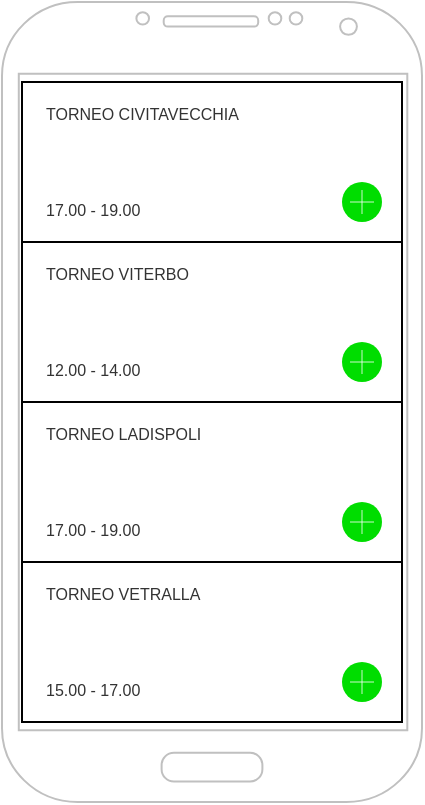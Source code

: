 <mxfile version="14.2.7" type="github">
  <diagram id="aB4EEXJy258UfXPvWzpP" name="Page-1">
    <mxGraphModel dx="981" dy="548" grid="0" gridSize="10" guides="1" tooltips="1" connect="1" arrows="1" fold="1" page="1" pageScale="1" pageWidth="2000" pageHeight="1600" math="0" shadow="0">
      <root>
        <mxCell id="0" />
        <mxCell id="1" parent="0" />
        <mxCell id="I7u1v-EpFPIjkbzIhD2q-1" value="" style="verticalLabelPosition=bottom;verticalAlign=top;html=1;shadow=0;dashed=0;strokeWidth=1;shape=mxgraph.android.phone2;strokeColor=#c0c0c0;" vertex="1" parent="1">
          <mxGeometry x="620" y="200" width="210" height="400" as="geometry" />
        </mxCell>
        <mxCell id="I7u1v-EpFPIjkbzIhD2q-2" value="" style="strokeWidth=1;html=1;shadow=0;dashed=0;shape=mxgraph.android.rrect;rSize=0;" vertex="1" parent="1">
          <mxGeometry x="630" y="240" width="190" height="320" as="geometry" />
        </mxCell>
        <mxCell id="I7u1v-EpFPIjkbzIhD2q-3" value="TORNEO CIVITAVECCHIA&lt;br&gt;&lt;br&gt;&lt;br&gt;&lt;br&gt;&lt;br&gt;17.00 - 19.00&lt;br&gt;" style="strokeColor=inherit;fillColor=inherit;gradientColor=inherit;strokeWidth=1;html=1;shadow=0;dashed=0;shape=mxgraph.android.rrect;rSize=0;align=left;spacingLeft=10;fontSize=8;fontColor=#333333;" vertex="1" parent="I7u1v-EpFPIjkbzIhD2q-2">
          <mxGeometry width="190" height="80" as="geometry" />
        </mxCell>
        <mxCell id="I7u1v-EpFPIjkbzIhD2q-4" value="Menu Item 2" style="strokeColor=inherit;fillColor=inherit;gradientColor=inherit;strokeWidth=1;html=1;shadow=0;dashed=0;shape=mxgraph.android.rrect;rSize=0;align=left;spacingLeft=10;fontSize=8;fontColor=#333333;" vertex="1" parent="I7u1v-EpFPIjkbzIhD2q-2">
          <mxGeometry y="80" width="190" height="80" as="geometry" />
        </mxCell>
        <mxCell id="I7u1v-EpFPIjkbzIhD2q-5" value="Menu Item 3" style="strokeColor=inherit;fillColor=inherit;gradientColor=inherit;strokeWidth=1;html=1;shadow=0;dashed=0;shape=mxgraph.android.rrect;rSize=0;align=left;spacingLeft=10;fontSize=8;fontColor=#333333;" vertex="1" parent="I7u1v-EpFPIjkbzIhD2q-2">
          <mxGeometry y="160" width="190" height="80" as="geometry" />
        </mxCell>
        <mxCell id="I7u1v-EpFPIjkbzIhD2q-6" value="Menu Item 4" style="strokeColor=inherit;fillColor=inherit;gradientColor=inherit;strokeWidth=1;html=1;shadow=0;dashed=0;shape=mxgraph.android.rrect;rSize=0;align=left;spacingLeft=10;fontSize=8;fontColor=#333333;" vertex="1" parent="I7u1v-EpFPIjkbzIhD2q-2">
          <mxGeometry y="240" width="190" height="80" as="geometry" />
        </mxCell>
        <mxCell id="I7u1v-EpFPIjkbzIhD2q-7" value="TORNEO VITERBO&lt;br&gt;&lt;br&gt;&lt;br&gt;&lt;br&gt;&lt;br&gt;12.00 - 14.00" style="strokeColor=inherit;fillColor=inherit;gradientColor=inherit;strokeWidth=1;html=1;shadow=0;dashed=0;shape=mxgraph.android.rrect;rSize=0;align=left;spacingLeft=10;fontSize=8;fontColor=#333333;" vertex="1" parent="I7u1v-EpFPIjkbzIhD2q-2">
          <mxGeometry y="80" width="190" height="80" as="geometry" />
        </mxCell>
        <mxCell id="I7u1v-EpFPIjkbzIhD2q-8" value="TORNEO LADISPOLI&lt;br&gt;&lt;br&gt;&lt;br&gt;&lt;br&gt;&lt;br&gt;17.00 - 19.00" style="strokeColor=inherit;fillColor=inherit;gradientColor=inherit;strokeWidth=1;html=1;shadow=0;dashed=0;shape=mxgraph.android.rrect;rSize=0;align=left;spacingLeft=10;fontSize=8;fontColor=#333333;" vertex="1" parent="I7u1v-EpFPIjkbzIhD2q-2">
          <mxGeometry y="160" width="190" height="80" as="geometry" />
        </mxCell>
        <mxCell id="I7u1v-EpFPIjkbzIhD2q-9" value="TORNEO VETRALLA&lt;br&gt;&lt;br&gt;&lt;br&gt;&lt;br&gt;&lt;br&gt;15.00 - 17.00" style="strokeColor=inherit;fillColor=inherit;gradientColor=inherit;strokeWidth=1;html=1;shadow=0;dashed=0;shape=mxgraph.android.rrect;rSize=0;align=left;spacingLeft=10;fontSize=8;fontColor=#333333;" vertex="1" parent="I7u1v-EpFPIjkbzIhD2q-2">
          <mxGeometry y="240" width="190" height="80" as="geometry" />
        </mxCell>
        <mxCell id="I7u1v-EpFPIjkbzIhD2q-10" value="" style="html=1;verticalLabelPosition=bottom;labelBackgroundColor=#ffffff;verticalAlign=top;shadow=0;dashed=0;strokeWidth=2;shape=mxgraph.ios7.misc.add;fillColor=#00dd00;strokeColor=#ffffff;" vertex="1" parent="I7u1v-EpFPIjkbzIhD2q-2">
          <mxGeometry x="160" y="50" width="20" height="20" as="geometry" />
        </mxCell>
        <mxCell id="I7u1v-EpFPIjkbzIhD2q-11" value="" style="html=1;verticalLabelPosition=bottom;labelBackgroundColor=#ffffff;verticalAlign=top;shadow=0;dashed=0;strokeWidth=2;shape=mxgraph.ios7.misc.add;fillColor=#00dd00;strokeColor=#ffffff;" vertex="1" parent="I7u1v-EpFPIjkbzIhD2q-2">
          <mxGeometry x="160" y="130" width="20" height="20" as="geometry" />
        </mxCell>
        <mxCell id="I7u1v-EpFPIjkbzIhD2q-12" value="" style="html=1;verticalLabelPosition=bottom;labelBackgroundColor=#ffffff;verticalAlign=top;shadow=0;dashed=0;strokeWidth=2;shape=mxgraph.ios7.misc.add;fillColor=#00dd00;strokeColor=#ffffff;" vertex="1" parent="I7u1v-EpFPIjkbzIhD2q-2">
          <mxGeometry x="160" y="210" width="20" height="20" as="geometry" />
        </mxCell>
        <mxCell id="I7u1v-EpFPIjkbzIhD2q-13" value="" style="html=1;verticalLabelPosition=bottom;labelBackgroundColor=#ffffff;verticalAlign=top;shadow=0;dashed=0;strokeWidth=2;shape=mxgraph.ios7.misc.add;fillColor=#00dd00;strokeColor=#ffffff;" vertex="1" parent="I7u1v-EpFPIjkbzIhD2q-2">
          <mxGeometry x="160" y="290" width="20" height="20" as="geometry" />
        </mxCell>
      </root>
    </mxGraphModel>
  </diagram>
</mxfile>
